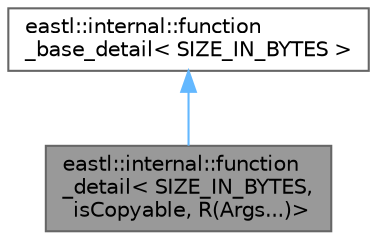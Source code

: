 digraph "eastl::internal::function_detail&lt; SIZE_IN_BYTES, isCopyable, R(Args...)&gt;"
{
 // LATEX_PDF_SIZE
  bgcolor="transparent";
  edge [fontname=Helvetica,fontsize=10,labelfontname=Helvetica,labelfontsize=10];
  node [fontname=Helvetica,fontsize=10,shape=box,height=0.2,width=0.4];
  Node1 [id="Node000001",label="eastl::internal::function\l_detail\< SIZE_IN_BYTES,\l isCopyable, R(Args...)\>",height=0.2,width=0.4,color="gray40", fillcolor="grey60", style="filled", fontcolor="black",tooltip=" "];
  Node2 -> Node1 [id="edge2_Node000001_Node000002",dir="back",color="steelblue1",style="solid",tooltip=" "];
  Node2 [id="Node000002",label="eastl::internal::function\l_base_detail\< SIZE_IN_BYTES \>",height=0.2,width=0.4,color="gray40", fillcolor="white", style="filled",URL="$classeastl_1_1internal_1_1function__base__detail.html",tooltip=" "];
}
